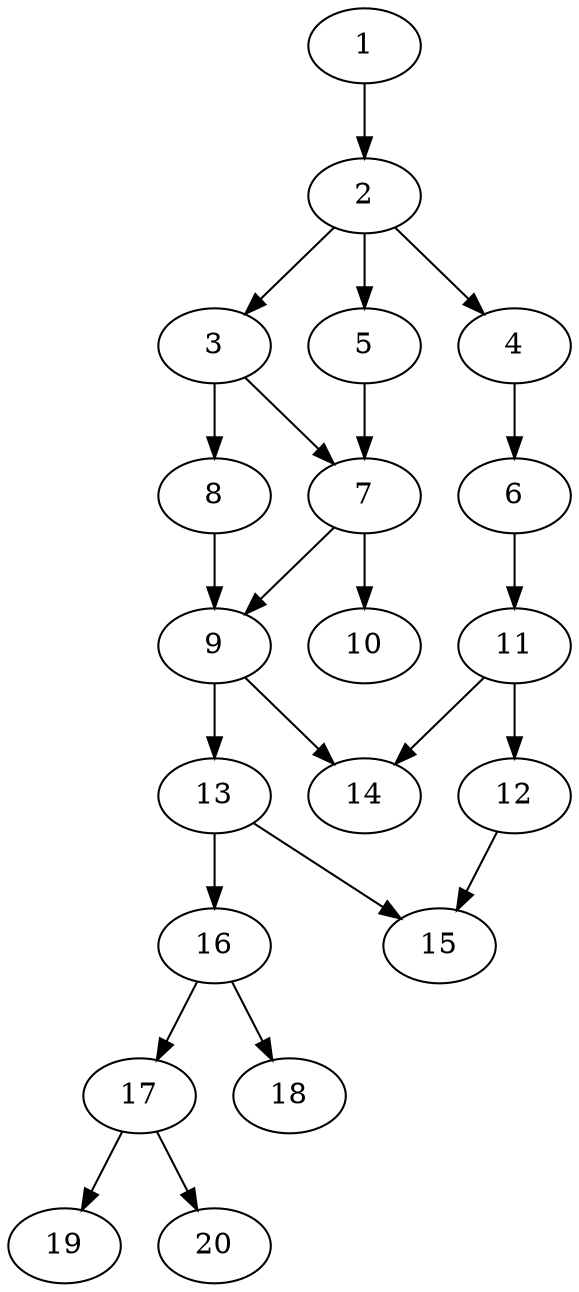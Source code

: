 // DAG automatically generated by daggen at Sat Jul 27 15:35:52 2019
// ./daggen --dot -n 20 --ccr 0.3 --fat 0.4 --regular 0.5 --density 0.6 --mindata 5242880 --maxdata 52428800 
digraph G {
  1 [size="122173440", alpha="0.09", expect_size="36652032"] 
  1 -> 2 [size ="36652032"]
  2 [size="121784320", alpha="0.06", expect_size="36535296"] 
  2 -> 3 [size ="36535296"]
  2 -> 4 [size ="36535296"]
  2 -> 5 [size ="36535296"]
  3 [size="149899947", alpha="0.11", expect_size="44969984"] 
  3 -> 7 [size ="44969984"]
  3 -> 8 [size ="44969984"]
  4 [size="24651093", alpha="0.08", expect_size="7395328"] 
  4 -> 6 [size ="7395328"]
  5 [size="139584853", alpha="0.00", expect_size="41875456"] 
  5 -> 7 [size ="41875456"]
  6 [size="160467627", alpha="0.05", expect_size="48140288"] 
  6 -> 11 [size ="48140288"]
  7 [size="17660587", alpha="0.17", expect_size="5298176"] 
  7 -> 9 [size ="5298176"]
  7 -> 10 [size ="5298176"]
  8 [size="127498240", alpha="0.17", expect_size="38249472"] 
  8 -> 9 [size ="38249472"]
  9 [size="62440107", alpha="0.13", expect_size="18732032"] 
  9 -> 13 [size ="18732032"]
  9 -> 14 [size ="18732032"]
  10 [size="25634133", alpha="0.18", expect_size="7690240"] 
  11 [size="154415787", alpha="0.17", expect_size="46324736"] 
  11 -> 12 [size ="46324736"]
  11 -> 14 [size ="46324736"]
  12 [size="65993387", alpha="0.19", expect_size="19798016"] 
  12 -> 15 [size ="19798016"]
  13 [size="111636480", alpha="0.02", expect_size="33490944"] 
  13 -> 15 [size ="33490944"]
  13 -> 16 [size ="33490944"]
  14 [size="43025067", alpha="0.09", expect_size="12907520"] 
  15 [size="102737920", alpha="0.01", expect_size="30821376"] 
  16 [size="105963520", alpha="0.02", expect_size="31789056"] 
  16 -> 17 [size ="31789056"]
  16 -> 18 [size ="31789056"]
  17 [size="147138560", alpha="0.05", expect_size="44141568"] 
  17 -> 19 [size ="44141568"]
  17 -> 20 [size ="44141568"]
  18 [size="125764267", alpha="0.12", expect_size="37729280"] 
  19 [size="105710933", alpha="0.11", expect_size="31713280"] 
  20 [size="49568427", alpha="0.14", expect_size="14870528"] 
}

